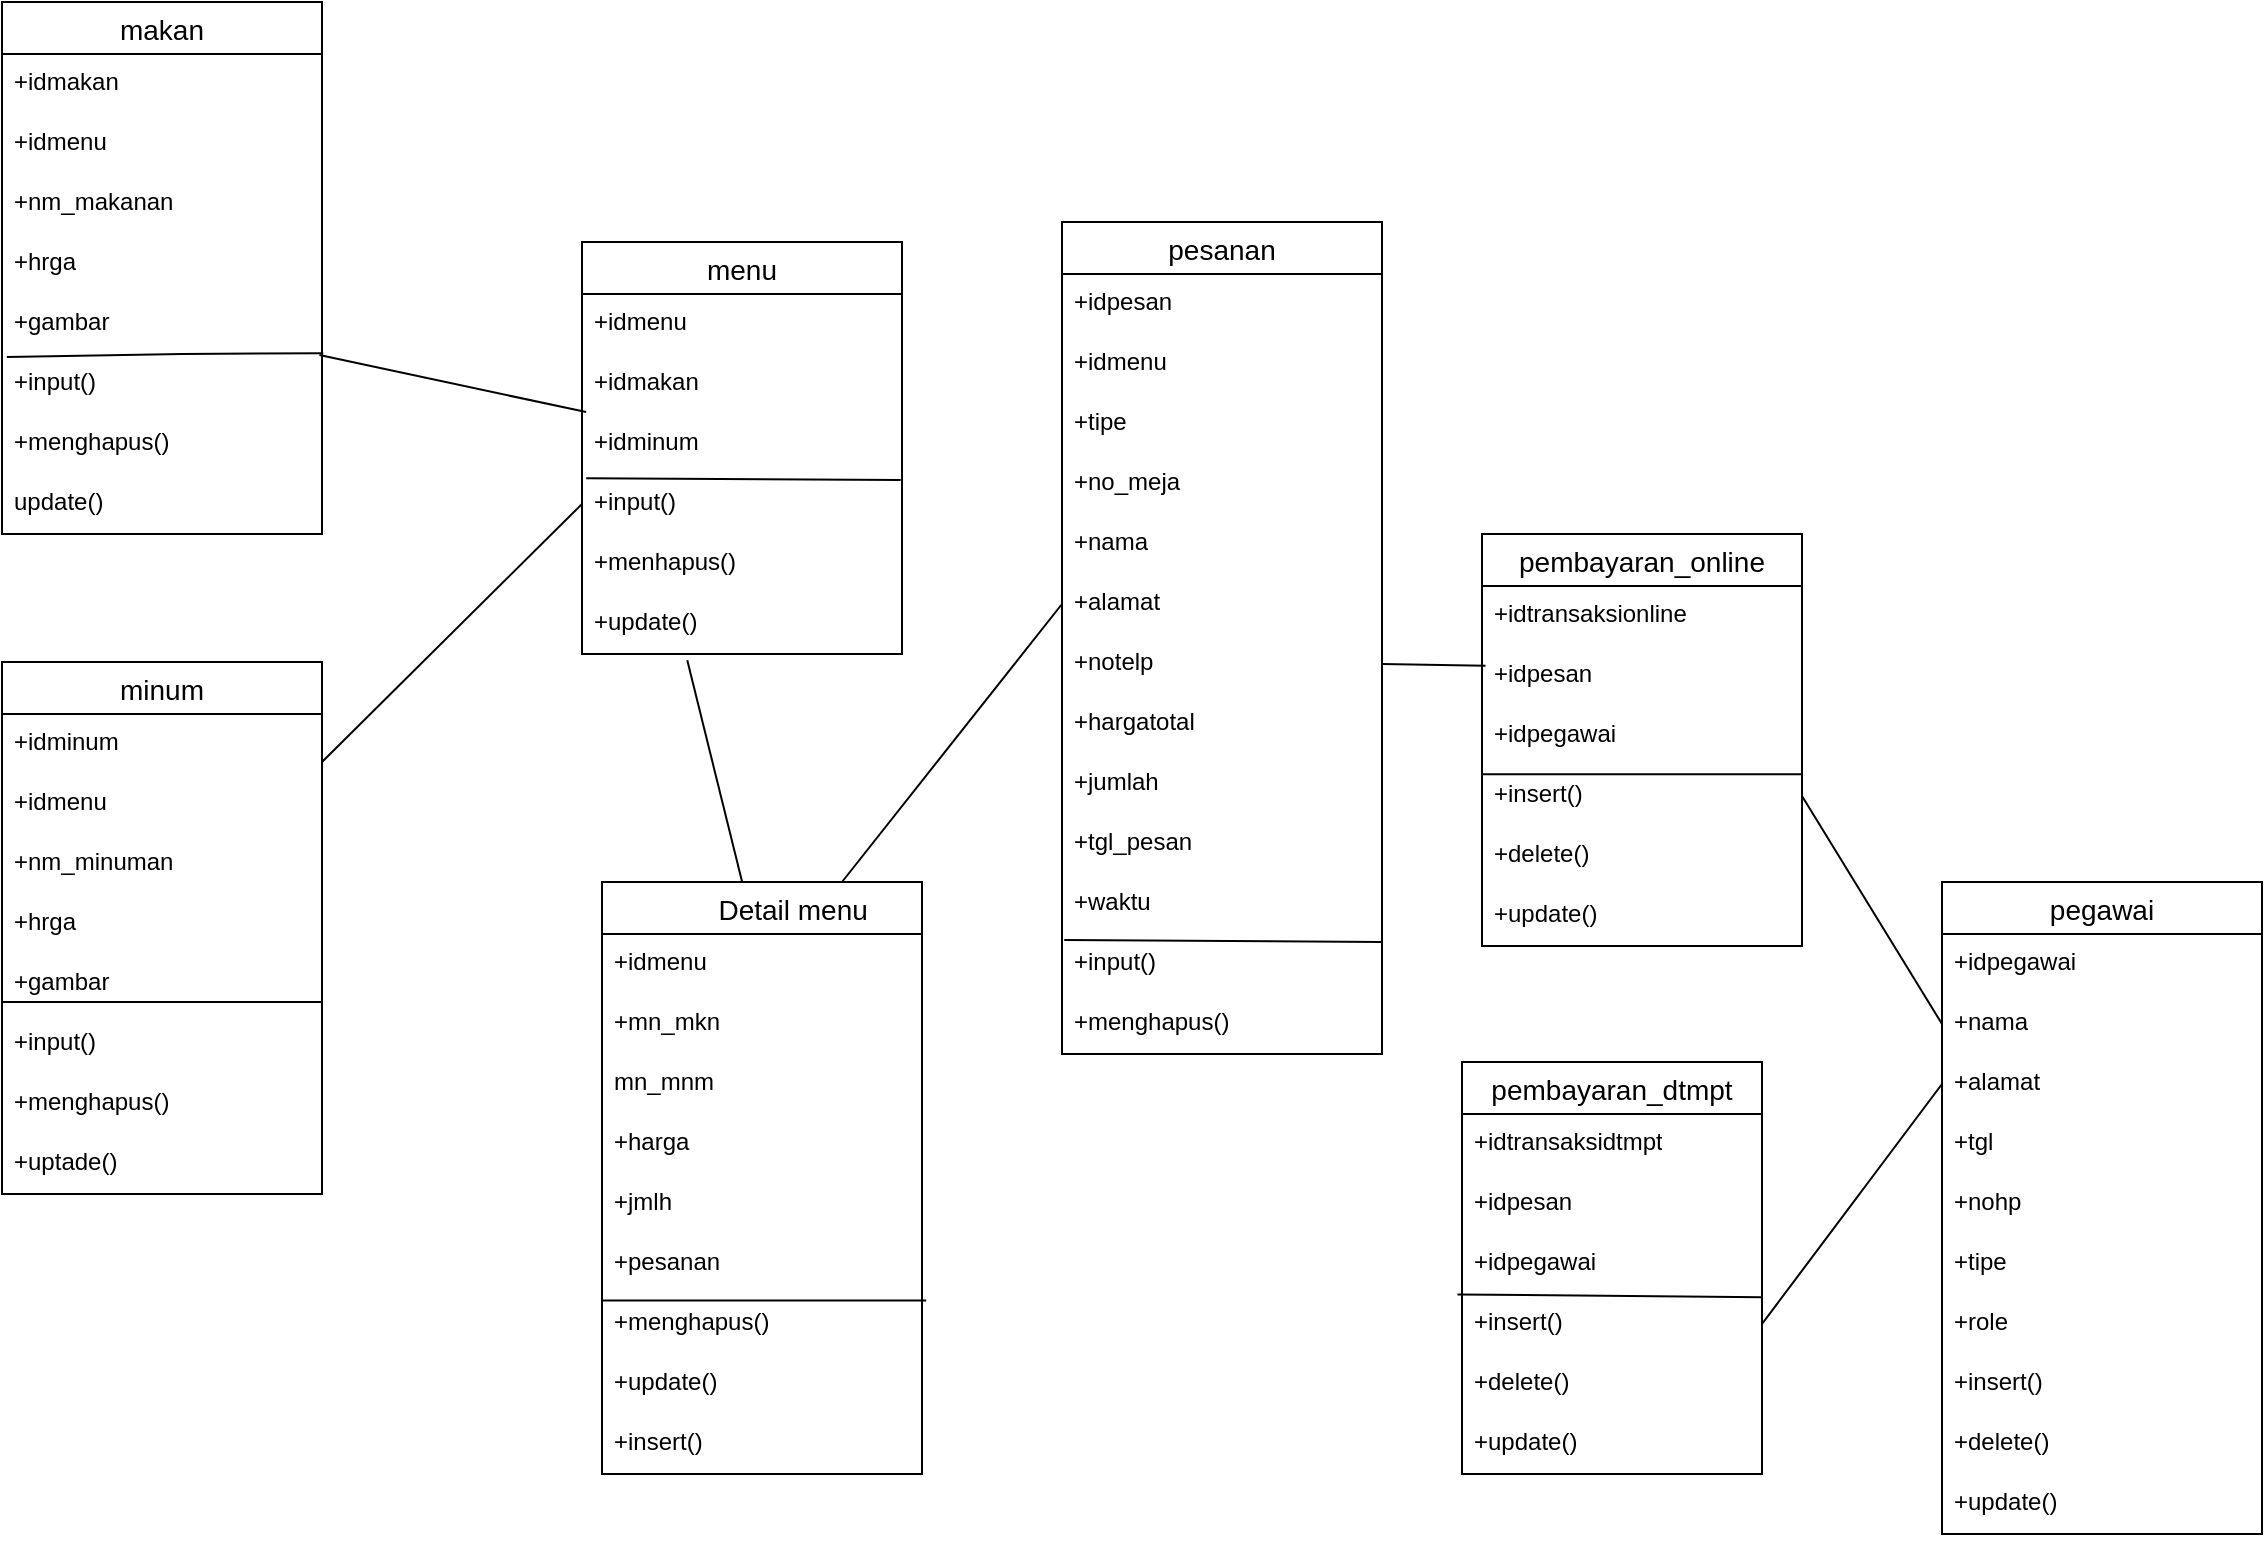 <mxfile version="24.7.12">
  <diagram name="Page-1" id="FONqAInkg9WEw7Ny8D-B">
    <mxGraphModel dx="1551" dy="875" grid="1" gridSize="10" guides="1" tooltips="1" connect="1" arrows="1" fold="1" page="1" pageScale="1" pageWidth="690" pageHeight="980" math="0" shadow="0">
      <root>
        <mxCell id="0" />
        <mxCell id="1" parent="0" />
        <mxCell id="TjY0aDQHRzJIjtkyzaCk-21" value="menu" style="swimlane;fontStyle=0;childLayout=stackLayout;horizontal=1;startSize=26;horizontalStack=0;resizeParent=1;resizeParentMax=0;resizeLast=0;collapsible=1;marginBottom=0;align=center;fontSize=14;" vertex="1" parent="1">
          <mxGeometry x="440" y="200" width="160" height="206" as="geometry" />
        </mxCell>
        <mxCell id="TjY0aDQHRzJIjtkyzaCk-22" value="+idmenu" style="text;strokeColor=none;fillColor=none;spacingLeft=4;spacingRight=4;overflow=hidden;rotatable=0;points=[[0,0.5],[1,0.5]];portConstraint=eastwest;fontSize=12;whiteSpace=wrap;html=1;" vertex="1" parent="TjY0aDQHRzJIjtkyzaCk-21">
          <mxGeometry y="26" width="160" height="30" as="geometry" />
        </mxCell>
        <mxCell id="TjY0aDQHRzJIjtkyzaCk-23" value="+idmakan" style="text;strokeColor=none;fillColor=none;spacingLeft=4;spacingRight=4;overflow=hidden;rotatable=0;points=[[0,0.5],[1,0.5]];portConstraint=eastwest;fontSize=12;whiteSpace=wrap;html=1;" vertex="1" parent="TjY0aDQHRzJIjtkyzaCk-21">
          <mxGeometry y="56" width="160" height="30" as="geometry" />
        </mxCell>
        <mxCell id="TjY0aDQHRzJIjtkyzaCk-24" value="+idminum" style="text;strokeColor=none;fillColor=none;spacingLeft=4;spacingRight=4;overflow=hidden;rotatable=0;points=[[0,0.5],[1,0.5]];portConstraint=eastwest;fontSize=12;whiteSpace=wrap;html=1;" vertex="1" parent="TjY0aDQHRzJIjtkyzaCk-21">
          <mxGeometry y="86" width="160" height="30" as="geometry" />
        </mxCell>
        <mxCell id="TjY0aDQHRzJIjtkyzaCk-52" value="+input()" style="text;strokeColor=none;fillColor=none;spacingLeft=4;spacingRight=4;overflow=hidden;rotatable=0;points=[[0,0.5],[1,0.5]];portConstraint=eastwest;fontSize=12;whiteSpace=wrap;html=1;" vertex="1" parent="TjY0aDQHRzJIjtkyzaCk-21">
          <mxGeometry y="116" width="160" height="30" as="geometry" />
        </mxCell>
        <mxCell id="TjY0aDQHRzJIjtkyzaCk-53" value="+menhapus()" style="text;strokeColor=none;fillColor=none;spacingLeft=4;spacingRight=4;overflow=hidden;rotatable=0;points=[[0,0.5],[1,0.5]];portConstraint=eastwest;fontSize=12;whiteSpace=wrap;html=1;" vertex="1" parent="TjY0aDQHRzJIjtkyzaCk-21">
          <mxGeometry y="146" width="160" height="30" as="geometry" />
        </mxCell>
        <mxCell id="TjY0aDQHRzJIjtkyzaCk-54" value="+update()" style="text;strokeColor=none;fillColor=none;spacingLeft=4;spacingRight=4;overflow=hidden;rotatable=0;points=[[0,0.5],[1,0.5]];portConstraint=eastwest;fontSize=12;whiteSpace=wrap;html=1;" vertex="1" parent="TjY0aDQHRzJIjtkyzaCk-21">
          <mxGeometry y="176" width="160" height="30" as="geometry" />
        </mxCell>
        <mxCell id="TjY0aDQHRzJIjtkyzaCk-55" value="" style="endArrow=none;html=1;rounded=0;entryX=0.996;entryY=0.102;entryDx=0;entryDy=0;entryPerimeter=0;exitX=0.013;exitY=1.072;exitDx=0;exitDy=0;exitPerimeter=0;" edge="1" parent="TjY0aDQHRzJIjtkyzaCk-21" source="TjY0aDQHRzJIjtkyzaCk-24" target="TjY0aDQHRzJIjtkyzaCk-52">
          <mxGeometry relative="1" as="geometry">
            <mxPoint x="-10" y="110" as="sourcePoint" />
            <mxPoint x="80" y="270" as="targetPoint" />
          </mxGeometry>
        </mxCell>
        <mxCell id="TjY0aDQHRzJIjtkyzaCk-29" value="makan" style="swimlane;fontStyle=0;childLayout=stackLayout;horizontal=1;startSize=26;horizontalStack=0;resizeParent=1;resizeParentMax=0;resizeLast=0;collapsible=1;marginBottom=0;align=center;fontSize=14;" vertex="1" parent="1">
          <mxGeometry x="150" y="80" width="160" height="266" as="geometry" />
        </mxCell>
        <mxCell id="TjY0aDQHRzJIjtkyzaCk-30" value="+idmakan&lt;div&gt;&lt;br&gt;&lt;/div&gt;" style="text;strokeColor=none;fillColor=none;spacingLeft=4;spacingRight=4;overflow=hidden;rotatable=0;points=[[0,0.5],[1,0.5]];portConstraint=eastwest;fontSize=12;whiteSpace=wrap;html=1;" vertex="1" parent="TjY0aDQHRzJIjtkyzaCk-29">
          <mxGeometry y="26" width="160" height="30" as="geometry" />
        </mxCell>
        <mxCell id="TjY0aDQHRzJIjtkyzaCk-31" value="+idmenu" style="text;strokeColor=none;fillColor=none;spacingLeft=4;spacingRight=4;overflow=hidden;rotatable=0;points=[[0,0.5],[1,0.5]];portConstraint=eastwest;fontSize=12;whiteSpace=wrap;html=1;" vertex="1" parent="TjY0aDQHRzJIjtkyzaCk-29">
          <mxGeometry y="56" width="160" height="30" as="geometry" />
        </mxCell>
        <mxCell id="TjY0aDQHRzJIjtkyzaCk-32" value="+nm_makanan&lt;div&gt;&lt;br&gt;&lt;/div&gt;" style="text;strokeColor=none;fillColor=none;spacingLeft=4;spacingRight=4;overflow=hidden;rotatable=0;points=[[0,0.5],[1,0.5]];portConstraint=eastwest;fontSize=12;whiteSpace=wrap;html=1;" vertex="1" parent="TjY0aDQHRzJIjtkyzaCk-29">
          <mxGeometry y="86" width="160" height="30" as="geometry" />
        </mxCell>
        <mxCell id="TjY0aDQHRzJIjtkyzaCk-33" value="&lt;div&gt;+hrga&lt;/div&gt;" style="text;strokeColor=none;fillColor=none;spacingLeft=4;spacingRight=4;overflow=hidden;rotatable=0;points=[[0,0.5],[1,0.5]];portConstraint=eastwest;fontSize=12;whiteSpace=wrap;html=1;" vertex="1" parent="TjY0aDQHRzJIjtkyzaCk-29">
          <mxGeometry y="116" width="160" height="30" as="geometry" />
        </mxCell>
        <mxCell id="TjY0aDQHRzJIjtkyzaCk-34" value="+gambar" style="text;strokeColor=none;fillColor=none;spacingLeft=4;spacingRight=4;overflow=hidden;rotatable=0;points=[[0,0.5],[1,0.5]];portConstraint=eastwest;fontSize=12;whiteSpace=wrap;html=1;" vertex="1" parent="TjY0aDQHRzJIjtkyzaCk-29">
          <mxGeometry y="146" width="160" height="30" as="geometry" />
        </mxCell>
        <mxCell id="TjY0aDQHRzJIjtkyzaCk-35" value="+input()" style="text;strokeColor=none;fillColor=none;spacingLeft=4;spacingRight=4;overflow=hidden;rotatable=0;points=[[0,0.5],[1,0.5]];portConstraint=eastwest;fontSize=12;whiteSpace=wrap;html=1;" vertex="1" parent="TjY0aDQHRzJIjtkyzaCk-29">
          <mxGeometry y="176" width="160" height="30" as="geometry" />
        </mxCell>
        <mxCell id="TjY0aDQHRzJIjtkyzaCk-36" value="+menghapus()" style="text;strokeColor=none;fillColor=none;spacingLeft=4;spacingRight=4;overflow=hidden;rotatable=0;points=[[0,0.5],[1,0.5]];portConstraint=eastwest;fontSize=12;whiteSpace=wrap;html=1;" vertex="1" parent="TjY0aDQHRzJIjtkyzaCk-29">
          <mxGeometry y="206" width="160" height="30" as="geometry" />
        </mxCell>
        <mxCell id="TjY0aDQHRzJIjtkyzaCk-37" value="update()" style="text;strokeColor=none;fillColor=none;spacingLeft=4;spacingRight=4;overflow=hidden;rotatable=0;points=[[0,0.5],[1,0.5]];portConstraint=eastwest;fontSize=12;whiteSpace=wrap;html=1;" vertex="1" parent="TjY0aDQHRzJIjtkyzaCk-29">
          <mxGeometry y="236" width="160" height="30" as="geometry" />
        </mxCell>
        <mxCell id="TjY0aDQHRzJIjtkyzaCk-38" value="" style="endArrow=none;html=1;rounded=0;exitX=0.015;exitY=1.049;exitDx=0;exitDy=0;exitPerimeter=0;entryX=1.004;entryY=-0.013;entryDx=0;entryDy=0;entryPerimeter=0;" edge="1" parent="TjY0aDQHRzJIjtkyzaCk-29" source="TjY0aDQHRzJIjtkyzaCk-34" target="TjY0aDQHRzJIjtkyzaCk-35">
          <mxGeometry relative="1" as="geometry">
            <mxPoint y="60" as="sourcePoint" />
            <mxPoint x="160" y="60" as="targetPoint" />
            <Array as="points">
              <mxPoint x="90" y="176" />
            </Array>
          </mxGeometry>
        </mxCell>
        <mxCell id="TjY0aDQHRzJIjtkyzaCk-39" value="minum" style="swimlane;fontStyle=0;childLayout=stackLayout;horizontal=1;startSize=26;horizontalStack=0;resizeParent=1;resizeParentMax=0;resizeLast=0;collapsible=1;marginBottom=0;align=center;fontSize=14;" vertex="1" parent="1">
          <mxGeometry x="150" y="410" width="160" height="266" as="geometry" />
        </mxCell>
        <mxCell id="TjY0aDQHRzJIjtkyzaCk-40" value="&lt;div&gt;+idminum&lt;/div&gt;" style="text;strokeColor=none;fillColor=none;spacingLeft=4;spacingRight=4;overflow=hidden;rotatable=0;points=[[0,0.5],[1,0.5]];portConstraint=eastwest;fontSize=12;whiteSpace=wrap;html=1;" vertex="1" parent="TjY0aDQHRzJIjtkyzaCk-39">
          <mxGeometry y="26" width="160" height="30" as="geometry" />
        </mxCell>
        <mxCell id="TjY0aDQHRzJIjtkyzaCk-41" value="+idmenu" style="text;strokeColor=none;fillColor=none;spacingLeft=4;spacingRight=4;overflow=hidden;rotatable=0;points=[[0,0.5],[1,0.5]];portConstraint=eastwest;fontSize=12;whiteSpace=wrap;html=1;" vertex="1" parent="TjY0aDQHRzJIjtkyzaCk-39">
          <mxGeometry y="56" width="160" height="30" as="geometry" />
        </mxCell>
        <mxCell id="TjY0aDQHRzJIjtkyzaCk-42" value="+nm_minuman" style="text;strokeColor=none;fillColor=none;spacingLeft=4;spacingRight=4;overflow=hidden;rotatable=0;points=[[0,0.5],[1,0.5]];portConstraint=eastwest;fontSize=12;whiteSpace=wrap;html=1;" vertex="1" parent="TjY0aDQHRzJIjtkyzaCk-39">
          <mxGeometry y="86" width="160" height="30" as="geometry" />
        </mxCell>
        <mxCell id="TjY0aDQHRzJIjtkyzaCk-43" value="+hrga" style="text;strokeColor=none;fillColor=none;spacingLeft=4;spacingRight=4;overflow=hidden;rotatable=0;points=[[0,0.5],[1,0.5]];portConstraint=eastwest;fontSize=12;whiteSpace=wrap;html=1;" vertex="1" parent="TjY0aDQHRzJIjtkyzaCk-39">
          <mxGeometry y="116" width="160" height="30" as="geometry" />
        </mxCell>
        <mxCell id="TjY0aDQHRzJIjtkyzaCk-44" value="+gambar" style="text;strokeColor=none;fillColor=none;spacingLeft=4;spacingRight=4;overflow=hidden;rotatable=0;points=[[0,0.5],[1,0.5]];portConstraint=eastwest;fontSize=12;whiteSpace=wrap;html=1;" vertex="1" parent="TjY0aDQHRzJIjtkyzaCk-39">
          <mxGeometry y="146" width="160" height="30" as="geometry" />
        </mxCell>
        <mxCell id="TjY0aDQHRzJIjtkyzaCk-45" value="+input()" style="text;strokeColor=none;fillColor=none;spacingLeft=4;spacingRight=4;overflow=hidden;rotatable=0;points=[[0,0.5],[1,0.5]];portConstraint=eastwest;fontSize=12;whiteSpace=wrap;html=1;" vertex="1" parent="TjY0aDQHRzJIjtkyzaCk-39">
          <mxGeometry y="176" width="160" height="30" as="geometry" />
        </mxCell>
        <mxCell id="TjY0aDQHRzJIjtkyzaCk-46" value="+menghapus()&lt;br&gt;&lt;div&gt;&lt;/div&gt;" style="text;strokeColor=none;fillColor=none;spacingLeft=4;spacingRight=4;overflow=hidden;rotatable=0;points=[[0,0.5],[1,0.5]];portConstraint=eastwest;fontSize=12;whiteSpace=wrap;html=1;" vertex="1" parent="TjY0aDQHRzJIjtkyzaCk-39">
          <mxGeometry y="206" width="160" height="30" as="geometry" />
        </mxCell>
        <mxCell id="TjY0aDQHRzJIjtkyzaCk-47" value="+uptade()&lt;div&gt;&lt;/div&gt;" style="text;strokeColor=none;fillColor=none;spacingLeft=4;spacingRight=4;overflow=hidden;rotatable=0;points=[[0,0.5],[1,0.5]];portConstraint=eastwest;fontSize=12;whiteSpace=wrap;html=1;" vertex="1" parent="TjY0aDQHRzJIjtkyzaCk-39">
          <mxGeometry y="236" width="160" height="30" as="geometry" />
        </mxCell>
        <mxCell id="TjY0aDQHRzJIjtkyzaCk-51" value="" style="endArrow=none;html=1;rounded=0;" edge="1" parent="1">
          <mxGeometry relative="1" as="geometry">
            <mxPoint x="150" y="580" as="sourcePoint" />
            <mxPoint x="310" y="580" as="targetPoint" />
          </mxGeometry>
        </mxCell>
        <mxCell id="TjY0aDQHRzJIjtkyzaCk-56" value="        Detail menu" style="swimlane;fontStyle=0;childLayout=stackLayout;horizontal=1;startSize=26;horizontalStack=0;resizeParent=1;resizeParentMax=0;resizeLast=0;collapsible=1;marginBottom=0;align=center;fontSize=14;" vertex="1" parent="1">
          <mxGeometry x="450" y="520" width="160" height="296" as="geometry" />
        </mxCell>
        <mxCell id="TjY0aDQHRzJIjtkyzaCk-57" value="+idmenu" style="text;strokeColor=none;fillColor=none;spacingLeft=4;spacingRight=4;overflow=hidden;rotatable=0;points=[[0,0.5],[1,0.5]];portConstraint=eastwest;fontSize=12;whiteSpace=wrap;html=1;" vertex="1" parent="TjY0aDQHRzJIjtkyzaCk-56">
          <mxGeometry y="26" width="160" height="30" as="geometry" />
        </mxCell>
        <mxCell id="TjY0aDQHRzJIjtkyzaCk-58" value="+mn_mkn" style="text;strokeColor=none;fillColor=none;spacingLeft=4;spacingRight=4;overflow=hidden;rotatable=0;points=[[0,0.5],[1,0.5]];portConstraint=eastwest;fontSize=12;whiteSpace=wrap;html=1;" vertex="1" parent="TjY0aDQHRzJIjtkyzaCk-56">
          <mxGeometry y="56" width="160" height="30" as="geometry" />
        </mxCell>
        <mxCell id="TjY0aDQHRzJIjtkyzaCk-59" value="mn_mnm" style="text;strokeColor=none;fillColor=none;spacingLeft=4;spacingRight=4;overflow=hidden;rotatable=0;points=[[0,0.5],[1,0.5]];portConstraint=eastwest;fontSize=12;whiteSpace=wrap;html=1;" vertex="1" parent="TjY0aDQHRzJIjtkyzaCk-56">
          <mxGeometry y="86" width="160" height="30" as="geometry" />
        </mxCell>
        <mxCell id="TjY0aDQHRzJIjtkyzaCk-60" value="+harga" style="text;strokeColor=none;fillColor=none;spacingLeft=4;spacingRight=4;overflow=hidden;rotatable=0;points=[[0,0.5],[1,0.5]];portConstraint=eastwest;fontSize=12;whiteSpace=wrap;html=1;" vertex="1" parent="TjY0aDQHRzJIjtkyzaCk-56">
          <mxGeometry y="116" width="160" height="30" as="geometry" />
        </mxCell>
        <mxCell id="TjY0aDQHRzJIjtkyzaCk-61" value="+jmlh" style="text;strokeColor=none;fillColor=none;spacingLeft=4;spacingRight=4;overflow=hidden;rotatable=0;points=[[0,0.5],[1,0.5]];portConstraint=eastwest;fontSize=12;whiteSpace=wrap;html=1;" vertex="1" parent="TjY0aDQHRzJIjtkyzaCk-56">
          <mxGeometry y="146" width="160" height="30" as="geometry" />
        </mxCell>
        <mxCell id="TjY0aDQHRzJIjtkyzaCk-62" value="+pesanan" style="text;strokeColor=none;fillColor=none;spacingLeft=4;spacingRight=4;overflow=hidden;rotatable=0;points=[[0,0.5],[1,0.5]];portConstraint=eastwest;fontSize=12;whiteSpace=wrap;html=1;" vertex="1" parent="TjY0aDQHRzJIjtkyzaCk-56">
          <mxGeometry y="176" width="160" height="30" as="geometry" />
        </mxCell>
        <mxCell id="TjY0aDQHRzJIjtkyzaCk-63" value="+menghapus()" style="text;strokeColor=none;fillColor=none;spacingLeft=4;spacingRight=4;overflow=hidden;rotatable=0;points=[[0,0.5],[1,0.5]];portConstraint=eastwest;fontSize=12;whiteSpace=wrap;html=1;" vertex="1" parent="TjY0aDQHRzJIjtkyzaCk-56">
          <mxGeometry y="206" width="160" height="30" as="geometry" />
        </mxCell>
        <mxCell id="TjY0aDQHRzJIjtkyzaCk-64" value="+update()" style="text;strokeColor=none;fillColor=none;spacingLeft=4;spacingRight=4;overflow=hidden;rotatable=0;points=[[0,0.5],[1,0.5]];portConstraint=eastwest;fontSize=12;whiteSpace=wrap;html=1;" vertex="1" parent="TjY0aDQHRzJIjtkyzaCk-56">
          <mxGeometry y="236" width="160" height="30" as="geometry" />
        </mxCell>
        <mxCell id="TjY0aDQHRzJIjtkyzaCk-65" value="+insert()" style="text;strokeColor=none;fillColor=none;spacingLeft=4;spacingRight=4;overflow=hidden;rotatable=0;points=[[0,0.5],[1,0.5]];portConstraint=eastwest;fontSize=12;whiteSpace=wrap;html=1;" vertex="1" parent="TjY0aDQHRzJIjtkyzaCk-56">
          <mxGeometry y="266" width="160" height="30" as="geometry" />
        </mxCell>
        <mxCell id="TjY0aDQHRzJIjtkyzaCk-66" value="" style="endArrow=none;html=1;rounded=0;entryX=1.013;entryY=0.11;entryDx=0;entryDy=0;entryPerimeter=0;exitX=0.002;exitY=0.11;exitDx=0;exitDy=0;exitPerimeter=0;" edge="1" parent="TjY0aDQHRzJIjtkyzaCk-56" source="TjY0aDQHRzJIjtkyzaCk-63" target="TjY0aDQHRzJIjtkyzaCk-63">
          <mxGeometry relative="1" as="geometry">
            <mxPoint x="-80" y="50" as="sourcePoint" />
            <mxPoint x="80" y="50" as="targetPoint" />
          </mxGeometry>
        </mxCell>
        <mxCell id="TjY0aDQHRzJIjtkyzaCk-67" value="pesanan" style="swimlane;fontStyle=0;childLayout=stackLayout;horizontal=1;startSize=26;horizontalStack=0;resizeParent=1;resizeParentMax=0;resizeLast=0;collapsible=1;marginBottom=0;align=center;fontSize=14;" vertex="1" parent="1">
          <mxGeometry x="680" y="190" width="160" height="416" as="geometry" />
        </mxCell>
        <mxCell id="TjY0aDQHRzJIjtkyzaCk-68" value="+idpesan" style="text;strokeColor=none;fillColor=none;spacingLeft=4;spacingRight=4;overflow=hidden;rotatable=0;points=[[0,0.5],[1,0.5]];portConstraint=eastwest;fontSize=12;whiteSpace=wrap;html=1;" vertex="1" parent="TjY0aDQHRzJIjtkyzaCk-67">
          <mxGeometry y="26" width="160" height="30" as="geometry" />
        </mxCell>
        <mxCell id="TjY0aDQHRzJIjtkyzaCk-70" value="+idmenu" style="text;strokeColor=none;fillColor=none;spacingLeft=4;spacingRight=4;overflow=hidden;rotatable=0;points=[[0,0.5],[1,0.5]];portConstraint=eastwest;fontSize=12;whiteSpace=wrap;html=1;" vertex="1" parent="TjY0aDQHRzJIjtkyzaCk-67">
          <mxGeometry y="56" width="160" height="30" as="geometry" />
        </mxCell>
        <mxCell id="TjY0aDQHRzJIjtkyzaCk-69" value="+tipe" style="text;strokeColor=none;fillColor=none;spacingLeft=4;spacingRight=4;overflow=hidden;rotatable=0;points=[[0,0.5],[1,0.5]];portConstraint=eastwest;fontSize=12;whiteSpace=wrap;html=1;" vertex="1" parent="TjY0aDQHRzJIjtkyzaCk-67">
          <mxGeometry y="86" width="160" height="30" as="geometry" />
        </mxCell>
        <mxCell id="TjY0aDQHRzJIjtkyzaCk-71" value="+no_meja" style="text;strokeColor=none;fillColor=none;spacingLeft=4;spacingRight=4;overflow=hidden;rotatable=0;points=[[0,0.5],[1,0.5]];portConstraint=eastwest;fontSize=12;whiteSpace=wrap;html=1;" vertex="1" parent="TjY0aDQHRzJIjtkyzaCk-67">
          <mxGeometry y="116" width="160" height="30" as="geometry" />
        </mxCell>
        <mxCell id="TjY0aDQHRzJIjtkyzaCk-72" value="+nama" style="text;strokeColor=none;fillColor=none;spacingLeft=4;spacingRight=4;overflow=hidden;rotatable=0;points=[[0,0.5],[1,0.5]];portConstraint=eastwest;fontSize=12;whiteSpace=wrap;html=1;" vertex="1" parent="TjY0aDQHRzJIjtkyzaCk-67">
          <mxGeometry y="146" width="160" height="30" as="geometry" />
        </mxCell>
        <mxCell id="TjY0aDQHRzJIjtkyzaCk-73" value="+alamat" style="text;strokeColor=none;fillColor=none;spacingLeft=4;spacingRight=4;overflow=hidden;rotatable=0;points=[[0,0.5],[1,0.5]];portConstraint=eastwest;fontSize=12;whiteSpace=wrap;html=1;" vertex="1" parent="TjY0aDQHRzJIjtkyzaCk-67">
          <mxGeometry y="176" width="160" height="30" as="geometry" />
        </mxCell>
        <mxCell id="TjY0aDQHRzJIjtkyzaCk-74" value="+notelp" style="text;strokeColor=none;fillColor=none;spacingLeft=4;spacingRight=4;overflow=hidden;rotatable=0;points=[[0,0.5],[1,0.5]];portConstraint=eastwest;fontSize=12;whiteSpace=wrap;html=1;" vertex="1" parent="TjY0aDQHRzJIjtkyzaCk-67">
          <mxGeometry y="206" width="160" height="30" as="geometry" />
        </mxCell>
        <mxCell id="TjY0aDQHRzJIjtkyzaCk-75" value="+hargatotal" style="text;strokeColor=none;fillColor=none;spacingLeft=4;spacingRight=4;overflow=hidden;rotatable=0;points=[[0,0.5],[1,0.5]];portConstraint=eastwest;fontSize=12;whiteSpace=wrap;html=1;" vertex="1" parent="TjY0aDQHRzJIjtkyzaCk-67">
          <mxGeometry y="236" width="160" height="30" as="geometry" />
        </mxCell>
        <mxCell id="TjY0aDQHRzJIjtkyzaCk-76" value="+jumlah" style="text;strokeColor=none;fillColor=none;spacingLeft=4;spacingRight=4;overflow=hidden;rotatable=0;points=[[0,0.5],[1,0.5]];portConstraint=eastwest;fontSize=12;whiteSpace=wrap;html=1;" vertex="1" parent="TjY0aDQHRzJIjtkyzaCk-67">
          <mxGeometry y="266" width="160" height="30" as="geometry" />
        </mxCell>
        <mxCell id="TjY0aDQHRzJIjtkyzaCk-77" value="+tgl_pesan" style="text;strokeColor=none;fillColor=none;spacingLeft=4;spacingRight=4;overflow=hidden;rotatable=0;points=[[0,0.5],[1,0.5]];portConstraint=eastwest;fontSize=12;whiteSpace=wrap;html=1;" vertex="1" parent="TjY0aDQHRzJIjtkyzaCk-67">
          <mxGeometry y="296" width="160" height="30" as="geometry" />
        </mxCell>
        <mxCell id="TjY0aDQHRzJIjtkyzaCk-78" value="+waktu" style="text;strokeColor=none;fillColor=none;spacingLeft=4;spacingRight=4;overflow=hidden;rotatable=0;points=[[0,0.5],[1,0.5]];portConstraint=eastwest;fontSize=12;whiteSpace=wrap;html=1;" vertex="1" parent="TjY0aDQHRzJIjtkyzaCk-67">
          <mxGeometry y="326" width="160" height="30" as="geometry" />
        </mxCell>
        <mxCell id="TjY0aDQHRzJIjtkyzaCk-79" value="+input()" style="text;strokeColor=none;fillColor=none;spacingLeft=4;spacingRight=4;overflow=hidden;rotatable=0;points=[[0,0.5],[1,0.5]];portConstraint=eastwest;fontSize=12;whiteSpace=wrap;html=1;" vertex="1" parent="TjY0aDQHRzJIjtkyzaCk-67">
          <mxGeometry y="356" width="160" height="30" as="geometry" />
        </mxCell>
        <mxCell id="TjY0aDQHRzJIjtkyzaCk-80" value="+menghapus()" style="text;strokeColor=none;fillColor=none;spacingLeft=4;spacingRight=4;overflow=hidden;rotatable=0;points=[[0,0.5],[1,0.5]];portConstraint=eastwest;fontSize=12;whiteSpace=wrap;html=1;" vertex="1" parent="TjY0aDQHRzJIjtkyzaCk-67">
          <mxGeometry y="386" width="160" height="30" as="geometry" />
        </mxCell>
        <mxCell id="TjY0aDQHRzJIjtkyzaCk-81" value="" style="endArrow=none;html=1;rounded=0;exitX=0.007;exitY=0.098;exitDx=0;exitDy=0;exitPerimeter=0;" edge="1" parent="TjY0aDQHRzJIjtkyzaCk-67" source="TjY0aDQHRzJIjtkyzaCk-79">
          <mxGeometry relative="1" as="geometry">
            <mxPoint x="-40" y="220" as="sourcePoint" />
            <mxPoint x="160" y="360" as="targetPoint" />
          </mxGeometry>
        </mxCell>
        <mxCell id="TjY0aDQHRzJIjtkyzaCk-96" value="pembayaran_online" style="swimlane;fontStyle=0;childLayout=stackLayout;horizontal=1;startSize=26;horizontalStack=0;resizeParent=1;resizeParentMax=0;resizeLast=0;collapsible=1;marginBottom=0;align=center;fontSize=14;" vertex="1" parent="1">
          <mxGeometry x="890" y="346" width="160" height="206" as="geometry" />
        </mxCell>
        <mxCell id="TjY0aDQHRzJIjtkyzaCk-97" value="+idtransaksionline" style="text;strokeColor=none;fillColor=none;spacingLeft=4;spacingRight=4;overflow=hidden;rotatable=0;points=[[0,0.5],[1,0.5]];portConstraint=eastwest;fontSize=12;whiteSpace=wrap;html=1;" vertex="1" parent="TjY0aDQHRzJIjtkyzaCk-96">
          <mxGeometry y="26" width="160" height="30" as="geometry" />
        </mxCell>
        <mxCell id="TjY0aDQHRzJIjtkyzaCk-98" value="+idpesan" style="text;strokeColor=none;fillColor=none;spacingLeft=4;spacingRight=4;overflow=hidden;rotatable=0;points=[[0,0.5],[1,0.5]];portConstraint=eastwest;fontSize=12;whiteSpace=wrap;html=1;" vertex="1" parent="TjY0aDQHRzJIjtkyzaCk-96">
          <mxGeometry y="56" width="160" height="30" as="geometry" />
        </mxCell>
        <mxCell id="TjY0aDQHRzJIjtkyzaCk-99" value="+idpegawai" style="text;strokeColor=none;fillColor=none;spacingLeft=4;spacingRight=4;overflow=hidden;rotatable=0;points=[[0,0.5],[1,0.5]];portConstraint=eastwest;fontSize=12;whiteSpace=wrap;html=1;" vertex="1" parent="TjY0aDQHRzJIjtkyzaCk-96">
          <mxGeometry y="86" width="160" height="30" as="geometry" />
        </mxCell>
        <mxCell id="TjY0aDQHRzJIjtkyzaCk-100" value="+insert()" style="text;strokeColor=none;fillColor=none;spacingLeft=4;spacingRight=4;overflow=hidden;rotatable=0;points=[[0,0.5],[1,0.5]];portConstraint=eastwest;fontSize=12;whiteSpace=wrap;html=1;" vertex="1" parent="TjY0aDQHRzJIjtkyzaCk-96">
          <mxGeometry y="116" width="160" height="30" as="geometry" />
        </mxCell>
        <mxCell id="TjY0aDQHRzJIjtkyzaCk-101" value="+delete()" style="text;strokeColor=none;fillColor=none;spacingLeft=4;spacingRight=4;overflow=hidden;rotatable=0;points=[[0,0.5],[1,0.5]];portConstraint=eastwest;fontSize=12;whiteSpace=wrap;html=1;" vertex="1" parent="TjY0aDQHRzJIjtkyzaCk-96">
          <mxGeometry y="146" width="160" height="30" as="geometry" />
        </mxCell>
        <mxCell id="TjY0aDQHRzJIjtkyzaCk-102" value="+update()" style="text;strokeColor=none;fillColor=none;spacingLeft=4;spacingRight=4;overflow=hidden;rotatable=0;points=[[0,0.5],[1,0.5]];portConstraint=eastwest;fontSize=12;whiteSpace=wrap;html=1;" vertex="1" parent="TjY0aDQHRzJIjtkyzaCk-96">
          <mxGeometry y="176" width="160" height="30" as="geometry" />
        </mxCell>
        <mxCell id="TjY0aDQHRzJIjtkyzaCk-103" value="" style="endArrow=none;html=1;rounded=0;entryX=0.997;entryY=0.138;entryDx=0;entryDy=0;entryPerimeter=0;exitX=0;exitY=0.138;exitDx=0;exitDy=0;exitPerimeter=0;" edge="1" parent="TjY0aDQHRzJIjtkyzaCk-96" source="TjY0aDQHRzJIjtkyzaCk-100" target="TjY0aDQHRzJIjtkyzaCk-100">
          <mxGeometry relative="1" as="geometry">
            <mxPoint x="20" y="10" as="sourcePoint" />
            <mxPoint x="180" y="10" as="targetPoint" />
          </mxGeometry>
        </mxCell>
        <mxCell id="TjY0aDQHRzJIjtkyzaCk-104" value="pembayaran_dtmpt" style="swimlane;fontStyle=0;childLayout=stackLayout;horizontal=1;startSize=26;horizontalStack=0;resizeParent=1;resizeParentMax=0;resizeLast=0;collapsible=1;marginBottom=0;align=center;fontSize=14;" vertex="1" parent="1">
          <mxGeometry x="880" y="610" width="150" height="206" as="geometry" />
        </mxCell>
        <mxCell id="TjY0aDQHRzJIjtkyzaCk-105" value="+idtransaksidtmpt" style="text;strokeColor=none;fillColor=none;spacingLeft=4;spacingRight=4;overflow=hidden;rotatable=0;points=[[0,0.5],[1,0.5]];portConstraint=eastwest;fontSize=12;whiteSpace=wrap;html=1;" vertex="1" parent="TjY0aDQHRzJIjtkyzaCk-104">
          <mxGeometry y="26" width="150" height="30" as="geometry" />
        </mxCell>
        <mxCell id="TjY0aDQHRzJIjtkyzaCk-106" value="+idpesan" style="text;strokeColor=none;fillColor=none;spacingLeft=4;spacingRight=4;overflow=hidden;rotatable=0;points=[[0,0.5],[1,0.5]];portConstraint=eastwest;fontSize=12;whiteSpace=wrap;html=1;" vertex="1" parent="TjY0aDQHRzJIjtkyzaCk-104">
          <mxGeometry y="56" width="150" height="30" as="geometry" />
        </mxCell>
        <mxCell id="TjY0aDQHRzJIjtkyzaCk-107" value="+idpegawai" style="text;strokeColor=none;fillColor=none;spacingLeft=4;spacingRight=4;overflow=hidden;rotatable=0;points=[[0,0.5],[1,0.5]];portConstraint=eastwest;fontSize=12;whiteSpace=wrap;html=1;" vertex="1" parent="TjY0aDQHRzJIjtkyzaCk-104">
          <mxGeometry y="86" width="150" height="30" as="geometry" />
        </mxCell>
        <mxCell id="TjY0aDQHRzJIjtkyzaCk-109" value="+insert()" style="text;strokeColor=none;fillColor=none;spacingLeft=4;spacingRight=4;overflow=hidden;rotatable=0;points=[[0,0.5],[1,0.5]];portConstraint=eastwest;fontSize=12;whiteSpace=wrap;html=1;" vertex="1" parent="TjY0aDQHRzJIjtkyzaCk-104">
          <mxGeometry y="116" width="150" height="30" as="geometry" />
        </mxCell>
        <mxCell id="TjY0aDQHRzJIjtkyzaCk-110" value="+delete()" style="text;strokeColor=none;fillColor=none;spacingLeft=4;spacingRight=4;overflow=hidden;rotatable=0;points=[[0,0.5],[1,0.5]];portConstraint=eastwest;fontSize=12;whiteSpace=wrap;html=1;" vertex="1" parent="TjY0aDQHRzJIjtkyzaCk-104">
          <mxGeometry y="146" width="150" height="30" as="geometry" />
        </mxCell>
        <mxCell id="TjY0aDQHRzJIjtkyzaCk-111" value="+update()" style="text;strokeColor=none;fillColor=none;spacingLeft=4;spacingRight=4;overflow=hidden;rotatable=0;points=[[0,0.5],[1,0.5]];portConstraint=eastwest;fontSize=12;whiteSpace=wrap;html=1;" vertex="1" parent="TjY0aDQHRzJIjtkyzaCk-104">
          <mxGeometry y="176" width="150" height="30" as="geometry" />
        </mxCell>
        <mxCell id="TjY0aDQHRzJIjtkyzaCk-112" value="" style="endArrow=none;html=1;rounded=0;exitX=-0.015;exitY=0.007;exitDx=0;exitDy=0;exitPerimeter=0;entryX=1.002;entryY=0.053;entryDx=0;entryDy=0;entryPerimeter=0;" edge="1" parent="TjY0aDQHRzJIjtkyzaCk-104" source="TjY0aDQHRzJIjtkyzaCk-109" target="TjY0aDQHRzJIjtkyzaCk-109">
          <mxGeometry relative="1" as="geometry">
            <mxPoint x="30" y="30" as="sourcePoint" />
            <mxPoint x="190" y="30" as="targetPoint" />
          </mxGeometry>
        </mxCell>
        <mxCell id="TjY0aDQHRzJIjtkyzaCk-113" value="pegawai" style="swimlane;fontStyle=0;childLayout=stackLayout;horizontal=1;startSize=26;horizontalStack=0;resizeParent=1;resizeParentMax=0;resizeLast=0;collapsible=1;marginBottom=0;align=center;fontSize=14;" vertex="1" parent="1">
          <mxGeometry x="1120" y="520" width="160" height="326" as="geometry" />
        </mxCell>
        <mxCell id="TjY0aDQHRzJIjtkyzaCk-114" value="+idpegawai" style="text;strokeColor=none;fillColor=none;spacingLeft=4;spacingRight=4;overflow=hidden;rotatable=0;points=[[0,0.5],[1,0.5]];portConstraint=eastwest;fontSize=12;whiteSpace=wrap;html=1;" vertex="1" parent="TjY0aDQHRzJIjtkyzaCk-113">
          <mxGeometry y="26" width="160" height="30" as="geometry" />
        </mxCell>
        <mxCell id="TjY0aDQHRzJIjtkyzaCk-115" value="+nama" style="text;strokeColor=none;fillColor=none;spacingLeft=4;spacingRight=4;overflow=hidden;rotatable=0;points=[[0,0.5],[1,0.5]];portConstraint=eastwest;fontSize=12;whiteSpace=wrap;html=1;" vertex="1" parent="TjY0aDQHRzJIjtkyzaCk-113">
          <mxGeometry y="56" width="160" height="30" as="geometry" />
        </mxCell>
        <mxCell id="TjY0aDQHRzJIjtkyzaCk-116" value="+alamat" style="text;strokeColor=none;fillColor=none;spacingLeft=4;spacingRight=4;overflow=hidden;rotatable=0;points=[[0,0.5],[1,0.5]];portConstraint=eastwest;fontSize=12;whiteSpace=wrap;html=1;" vertex="1" parent="TjY0aDQHRzJIjtkyzaCk-113">
          <mxGeometry y="86" width="160" height="30" as="geometry" />
        </mxCell>
        <mxCell id="TjY0aDQHRzJIjtkyzaCk-117" value="+tgl" style="text;strokeColor=none;fillColor=none;spacingLeft=4;spacingRight=4;overflow=hidden;rotatable=0;points=[[0,0.5],[1,0.5]];portConstraint=eastwest;fontSize=12;whiteSpace=wrap;html=1;" vertex="1" parent="TjY0aDQHRzJIjtkyzaCk-113">
          <mxGeometry y="116" width="160" height="30" as="geometry" />
        </mxCell>
        <mxCell id="TjY0aDQHRzJIjtkyzaCk-118" value="+nohp" style="text;strokeColor=none;fillColor=none;spacingLeft=4;spacingRight=4;overflow=hidden;rotatable=0;points=[[0,0.5],[1,0.5]];portConstraint=eastwest;fontSize=12;whiteSpace=wrap;html=1;" vertex="1" parent="TjY0aDQHRzJIjtkyzaCk-113">
          <mxGeometry y="146" width="160" height="30" as="geometry" />
        </mxCell>
        <mxCell id="TjY0aDQHRzJIjtkyzaCk-119" value="+tipe" style="text;strokeColor=none;fillColor=none;spacingLeft=4;spacingRight=4;overflow=hidden;rotatable=0;points=[[0,0.5],[1,0.5]];portConstraint=eastwest;fontSize=12;whiteSpace=wrap;html=1;" vertex="1" parent="TjY0aDQHRzJIjtkyzaCk-113">
          <mxGeometry y="176" width="160" height="30" as="geometry" />
        </mxCell>
        <mxCell id="TjY0aDQHRzJIjtkyzaCk-120" value="+role" style="text;strokeColor=none;fillColor=none;spacingLeft=4;spacingRight=4;overflow=hidden;rotatable=0;points=[[0,0.5],[1,0.5]];portConstraint=eastwest;fontSize=12;whiteSpace=wrap;html=1;" vertex="1" parent="TjY0aDQHRzJIjtkyzaCk-113">
          <mxGeometry y="206" width="160" height="30" as="geometry" />
        </mxCell>
        <mxCell id="TjY0aDQHRzJIjtkyzaCk-121" value="+insert()" style="text;strokeColor=none;fillColor=none;spacingLeft=4;spacingRight=4;overflow=hidden;rotatable=0;points=[[0,0.5],[1,0.5]];portConstraint=eastwest;fontSize=12;whiteSpace=wrap;html=1;" vertex="1" parent="TjY0aDQHRzJIjtkyzaCk-113">
          <mxGeometry y="236" width="160" height="30" as="geometry" />
        </mxCell>
        <mxCell id="TjY0aDQHRzJIjtkyzaCk-122" value="+delete()" style="text;strokeColor=none;fillColor=none;spacingLeft=4;spacingRight=4;overflow=hidden;rotatable=0;points=[[0,0.5],[1,0.5]];portConstraint=eastwest;fontSize=12;whiteSpace=wrap;html=1;" vertex="1" parent="TjY0aDQHRzJIjtkyzaCk-113">
          <mxGeometry y="266" width="160" height="30" as="geometry" />
        </mxCell>
        <mxCell id="TjY0aDQHRzJIjtkyzaCk-123" value="+update()" style="text;strokeColor=none;fillColor=none;spacingLeft=4;spacingRight=4;overflow=hidden;rotatable=0;points=[[0,0.5],[1,0.5]];portConstraint=eastwest;fontSize=12;whiteSpace=wrap;html=1;" vertex="1" parent="TjY0aDQHRzJIjtkyzaCk-113">
          <mxGeometry y="296" width="160" height="30" as="geometry" />
        </mxCell>
        <mxCell id="TjY0aDQHRzJIjtkyzaCk-126" value="" style="endArrow=none;html=1;rounded=0;entryX=0.013;entryY=0.968;entryDx=0;entryDy=0;entryPerimeter=0;exitX=0.992;exitY=1.018;exitDx=0;exitDy=0;exitPerimeter=0;" edge="1" parent="1" source="TjY0aDQHRzJIjtkyzaCk-34" target="TjY0aDQHRzJIjtkyzaCk-23">
          <mxGeometry width="50" height="50" relative="1" as="geometry">
            <mxPoint x="349.796" y="140" as="sourcePoint" />
            <mxPoint x="440" y="174" as="targetPoint" />
            <Array as="points" />
          </mxGeometry>
        </mxCell>
        <mxCell id="TjY0aDQHRzJIjtkyzaCk-127" value="" style="endArrow=none;html=1;rounded=0;entryX=0;entryY=0.5;entryDx=0;entryDy=0;exitX=1;exitY=0.8;exitDx=0;exitDy=0;exitPerimeter=0;" edge="1" parent="1" source="TjY0aDQHRzJIjtkyzaCk-40" target="TjY0aDQHRzJIjtkyzaCk-52">
          <mxGeometry width="50" height="50" relative="1" as="geometry">
            <mxPoint x="319" y="267" as="sourcePoint" />
            <mxPoint x="452" y="295" as="targetPoint" />
            <Array as="points" />
          </mxGeometry>
        </mxCell>
        <mxCell id="TjY0aDQHRzJIjtkyzaCk-128" value="" style="endArrow=none;html=1;rounded=0;entryX=0.329;entryY=1.106;entryDx=0;entryDy=0;exitX=0.438;exitY=0;exitDx=0;exitDy=0;entryPerimeter=0;exitPerimeter=0;" edge="1" parent="1" source="TjY0aDQHRzJIjtkyzaCk-56" target="TjY0aDQHRzJIjtkyzaCk-54">
          <mxGeometry width="50" height="50" relative="1" as="geometry">
            <mxPoint x="320" y="470" as="sourcePoint" />
            <mxPoint x="450" y="341" as="targetPoint" />
            <Array as="points" />
          </mxGeometry>
        </mxCell>
        <mxCell id="TjY0aDQHRzJIjtkyzaCk-130" value="" style="endArrow=none;html=1;rounded=0;entryX=0;entryY=0.5;entryDx=0;entryDy=0;exitX=0.75;exitY=0;exitDx=0;exitDy=0;" edge="1" parent="1" source="TjY0aDQHRzJIjtkyzaCk-56" target="TjY0aDQHRzJIjtkyzaCk-73">
          <mxGeometry width="50" height="50" relative="1" as="geometry">
            <mxPoint x="530" y="530" as="sourcePoint" />
            <mxPoint x="503" y="419" as="targetPoint" />
            <Array as="points" />
          </mxGeometry>
        </mxCell>
        <mxCell id="TjY0aDQHRzJIjtkyzaCk-131" value="" style="endArrow=none;html=1;rounded=0;entryX=0.011;entryY=0.331;entryDx=0;entryDy=0;exitX=1;exitY=0.5;exitDx=0;exitDy=0;entryPerimeter=0;" edge="1" parent="1" source="TjY0aDQHRzJIjtkyzaCk-74" target="TjY0aDQHRzJIjtkyzaCk-98">
          <mxGeometry width="50" height="50" relative="1" as="geometry">
            <mxPoint x="580" y="530" as="sourcePoint" />
            <mxPoint x="690" y="391" as="targetPoint" />
            <Array as="points" />
          </mxGeometry>
        </mxCell>
        <mxCell id="TjY0aDQHRzJIjtkyzaCk-132" value="" style="endArrow=none;html=1;rounded=0;entryX=0;entryY=0.5;entryDx=0;entryDy=0;exitX=1;exitY=0.5;exitDx=0;exitDy=0;" edge="1" parent="1" source="TjY0aDQHRzJIjtkyzaCk-100" target="TjY0aDQHRzJIjtkyzaCk-115">
          <mxGeometry width="50" height="50" relative="1" as="geometry">
            <mxPoint x="1070" y="490" as="sourcePoint" />
            <mxPoint x="902" y="422" as="targetPoint" />
            <Array as="points" />
          </mxGeometry>
        </mxCell>
        <mxCell id="TjY0aDQHRzJIjtkyzaCk-134" value="" style="endArrow=none;html=1;rounded=0;entryX=0;entryY=0.5;entryDx=0;entryDy=0;exitX=1;exitY=0.5;exitDx=0;exitDy=0;" edge="1" parent="1" source="TjY0aDQHRzJIjtkyzaCk-109" target="TjY0aDQHRzJIjtkyzaCk-116">
          <mxGeometry width="50" height="50" relative="1" as="geometry">
            <mxPoint x="1060" y="487" as="sourcePoint" />
            <mxPoint x="1130" y="601" as="targetPoint" />
            <Array as="points" />
          </mxGeometry>
        </mxCell>
      </root>
    </mxGraphModel>
  </diagram>
</mxfile>
